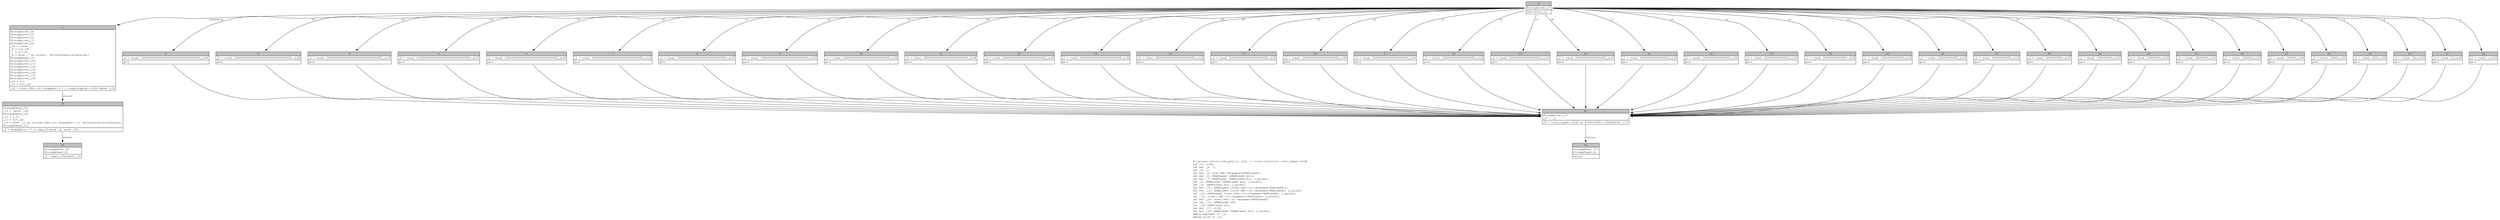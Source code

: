 digraph Mir_0_2670 {
    graph [fontname="Courier, monospace"];
    node [fontname="Courier, monospace"];
    edge [fontname="Courier, monospace"];
    label=<fn prices::utils::ten_pow(_1: u32) -&gt; utils::fraction::uint_types::U128<br align="left"/>let _2: u128;<br align="left"/>let mut _3: !;<br align="left"/>let _4: !;<br align="left"/>let mut _5: std::fmt::Arguments&lt;ReErased&gt;;<br align="left"/>let mut _6: &amp;ReErased [&amp;ReErased str];<br align="left"/>let mut _7: &amp;ReErased [&amp;ReErased str; 1_usize];<br align="left"/>let _8: &amp;ReErased [&amp;ReErased str; 1_usize];<br align="left"/>let _9: [&amp;ReErased str; 1_usize];<br align="left"/>let mut _10: &amp;ReErased [core::fmt::rt::Argument&lt;ReErased&gt;];<br align="left"/>let mut _11: &amp;ReErased [core::fmt::rt::Argument&lt;ReErased&gt;; 1_usize];<br align="left"/>let _12: &amp;ReErased [core::fmt::rt::Argument&lt;ReErased&gt;; 1_usize];<br align="left"/>let _13: [core::fmt::rt::Argument&lt;ReErased&gt;; 1_usize];<br align="left"/>let mut _14: core::fmt::rt::Argument&lt;ReErased&gt;;<br align="left"/>let mut _15: &amp;ReErased u32;<br align="left"/>let _16: &amp;ReErased u32;<br align="left"/>let mut _17: u128;<br align="left"/>let mut _18: &amp;ReErased [&amp;ReErased str; 1_usize];<br align="left"/>debug exponent =&gt; _1;<br align="left"/>debug value =&gt; _2;<br align="left"/>>;
    bb0__0_2670 [shape="none", label=<<table border="0" cellborder="1" cellspacing="0"><tr><td bgcolor="gray" align="center" colspan="1">0</td></tr><tr><td align="left" balign="left">StorageLive(_2)<br/></td></tr><tr><td align="left">switchInt(_1)</td></tr></table>>];
    bb1__0_2670 [shape="none", label=<<table border="0" cellborder="1" cellspacing="0"><tr><td bgcolor="gray" align="center" colspan="1">1</td></tr><tr><td align="left" balign="left">StorageLive(_4)<br/>StorageLive(_5)<br/>StorageLive(_6)<br/>StorageLive(_7)<br/>StorageLive(_8)<br/>_18 = const _<br/>_8 = &amp;(*_18)<br/>_7 = &amp;(*_8)<br/>_6 = move _7 as &amp;[&amp;str] (PointerCoercion(Unsize))<br/>StorageDead(_7)<br/>StorageLive(_10)<br/>StorageLive(_11)<br/>StorageLive(_12)<br/>StorageLive(_13)<br/>StorageLive(_14)<br/>StorageLive(_15)<br/>StorageLive(_16)<br/>_16 = &amp;_1<br/>_15 = &amp;(*_16)<br/></td></tr><tr><td align="left">_14 = core::fmt::rt::Argument::&lt;'_&gt;::new_display::&lt;u32&gt;(move _15)</td></tr></table>>];
    bb2__0_2670 [shape="none", label=<<table border="0" cellborder="1" cellspacing="0"><tr><td bgcolor="gray" align="center" colspan="1">2</td></tr><tr><td align="left" balign="left">_2 = const 1000000000000000000000000000000000000_u128<br/></td></tr><tr><td align="left">goto</td></tr></table>>];
    bb3__0_2670 [shape="none", label=<<table border="0" cellborder="1" cellspacing="0"><tr><td bgcolor="gray" align="center" colspan="1">3</td></tr><tr><td align="left" balign="left">_2 = const 100000000000000000000000000000000000_u128<br/></td></tr><tr><td align="left">goto</td></tr></table>>];
    bb4__0_2670 [shape="none", label=<<table border="0" cellborder="1" cellspacing="0"><tr><td bgcolor="gray" align="center" colspan="1">4</td></tr><tr><td align="left" balign="left">_2 = const 10000000000000000000000000000000000_u128<br/></td></tr><tr><td align="left">goto</td></tr></table>>];
    bb5__0_2670 [shape="none", label=<<table border="0" cellborder="1" cellspacing="0"><tr><td bgcolor="gray" align="center" colspan="1">5</td></tr><tr><td align="left" balign="left">_2 = const 1000000000000000000000000000000000_u128<br/></td></tr><tr><td align="left">goto</td></tr></table>>];
    bb6__0_2670 [shape="none", label=<<table border="0" cellborder="1" cellspacing="0"><tr><td bgcolor="gray" align="center" colspan="1">6</td></tr><tr><td align="left" balign="left">_2 = const 100000000000000000000000000000000_u128<br/></td></tr><tr><td align="left">goto</td></tr></table>>];
    bb7__0_2670 [shape="none", label=<<table border="0" cellborder="1" cellspacing="0"><tr><td bgcolor="gray" align="center" colspan="1">7</td></tr><tr><td align="left" balign="left">_2 = const 10000000000000000000000000000000_u128<br/></td></tr><tr><td align="left">goto</td></tr></table>>];
    bb8__0_2670 [shape="none", label=<<table border="0" cellborder="1" cellspacing="0"><tr><td bgcolor="gray" align="center" colspan="1">8</td></tr><tr><td align="left" balign="left">_2 = const 1000000000000000000000000000000_u128<br/></td></tr><tr><td align="left">goto</td></tr></table>>];
    bb9__0_2670 [shape="none", label=<<table border="0" cellborder="1" cellspacing="0"><tr><td bgcolor="gray" align="center" colspan="1">9</td></tr><tr><td align="left" balign="left">_2 = const 100000000000000000000000000000_u128<br/></td></tr><tr><td align="left">goto</td></tr></table>>];
    bb10__0_2670 [shape="none", label=<<table border="0" cellborder="1" cellspacing="0"><tr><td bgcolor="gray" align="center" colspan="1">10</td></tr><tr><td align="left" balign="left">_2 = const 10000000000000000000000000000_u128<br/></td></tr><tr><td align="left">goto</td></tr></table>>];
    bb11__0_2670 [shape="none", label=<<table border="0" cellborder="1" cellspacing="0"><tr><td bgcolor="gray" align="center" colspan="1">11</td></tr><tr><td align="left" balign="left">_2 = const 1000000000000000000000000000_u128<br/></td></tr><tr><td align="left">goto</td></tr></table>>];
    bb12__0_2670 [shape="none", label=<<table border="0" cellborder="1" cellspacing="0"><tr><td bgcolor="gray" align="center" colspan="1">12</td></tr><tr><td align="left" balign="left">_2 = const 100000000000000000000000000_u128<br/></td></tr><tr><td align="left">goto</td></tr></table>>];
    bb13__0_2670 [shape="none", label=<<table border="0" cellborder="1" cellspacing="0"><tr><td bgcolor="gray" align="center" colspan="1">13</td></tr><tr><td align="left" balign="left">_2 = const 10000000000000000000000000_u128<br/></td></tr><tr><td align="left">goto</td></tr></table>>];
    bb14__0_2670 [shape="none", label=<<table border="0" cellborder="1" cellspacing="0"><tr><td bgcolor="gray" align="center" colspan="1">14</td></tr><tr><td align="left" balign="left">_2 = const 1000000000000000000000000_u128<br/></td></tr><tr><td align="left">goto</td></tr></table>>];
    bb15__0_2670 [shape="none", label=<<table border="0" cellborder="1" cellspacing="0"><tr><td bgcolor="gray" align="center" colspan="1">15</td></tr><tr><td align="left" balign="left">_2 = const 100000000000000000000000_u128<br/></td></tr><tr><td align="left">goto</td></tr></table>>];
    bb16__0_2670 [shape="none", label=<<table border="0" cellborder="1" cellspacing="0"><tr><td bgcolor="gray" align="center" colspan="1">16</td></tr><tr><td align="left" balign="left">_2 = const 10000000000000000000000_u128<br/></td></tr><tr><td align="left">goto</td></tr></table>>];
    bb17__0_2670 [shape="none", label=<<table border="0" cellborder="1" cellspacing="0"><tr><td bgcolor="gray" align="center" colspan="1">17</td></tr><tr><td align="left" balign="left">_2 = const 1000000000000000000000_u128<br/></td></tr><tr><td align="left">goto</td></tr></table>>];
    bb18__0_2670 [shape="none", label=<<table border="0" cellborder="1" cellspacing="0"><tr><td bgcolor="gray" align="center" colspan="1">18</td></tr><tr><td align="left" balign="left">_2 = const 100000000000000000000_u128<br/></td></tr><tr><td align="left">goto</td></tr></table>>];
    bb19__0_2670 [shape="none", label=<<table border="0" cellborder="1" cellspacing="0"><tr><td bgcolor="gray" align="center" colspan="1">19</td></tr><tr><td align="left" balign="left">_2 = const 10000000000000000000_u128<br/></td></tr><tr><td align="left">goto</td></tr></table>>];
    bb20__0_2670 [shape="none", label=<<table border="0" cellborder="1" cellspacing="0"><tr><td bgcolor="gray" align="center" colspan="1">20</td></tr><tr><td align="left" balign="left">_2 = const 1000000000000000000_u128<br/></td></tr><tr><td align="left">goto</td></tr></table>>];
    bb21__0_2670 [shape="none", label=<<table border="0" cellborder="1" cellspacing="0"><tr><td bgcolor="gray" align="center" colspan="1">21</td></tr><tr><td align="left" balign="left">_2 = const 100000000000000000_u128<br/></td></tr><tr><td align="left">goto</td></tr></table>>];
    bb22__0_2670 [shape="none", label=<<table border="0" cellborder="1" cellspacing="0"><tr><td bgcolor="gray" align="center" colspan="1">22</td></tr><tr><td align="left" balign="left">_2 = const 10000000000000000_u128<br/></td></tr><tr><td align="left">goto</td></tr></table>>];
    bb23__0_2670 [shape="none", label=<<table border="0" cellborder="1" cellspacing="0"><tr><td bgcolor="gray" align="center" colspan="1">23</td></tr><tr><td align="left" balign="left">_2 = const 1000000000000000_u128<br/></td></tr><tr><td align="left">goto</td></tr></table>>];
    bb24__0_2670 [shape="none", label=<<table border="0" cellborder="1" cellspacing="0"><tr><td bgcolor="gray" align="center" colspan="1">24</td></tr><tr><td align="left" balign="left">_2 = const 100000000000000_u128<br/></td></tr><tr><td align="left">goto</td></tr></table>>];
    bb25__0_2670 [shape="none", label=<<table border="0" cellborder="1" cellspacing="0"><tr><td bgcolor="gray" align="center" colspan="1">25</td></tr><tr><td align="left" balign="left">_2 = const 10000000000000_u128<br/></td></tr><tr><td align="left">goto</td></tr></table>>];
    bb26__0_2670 [shape="none", label=<<table border="0" cellborder="1" cellspacing="0"><tr><td bgcolor="gray" align="center" colspan="1">26</td></tr><tr><td align="left" balign="left">_2 = const 1000000000000_u128<br/></td></tr><tr><td align="left">goto</td></tr></table>>];
    bb27__0_2670 [shape="none", label=<<table border="0" cellborder="1" cellspacing="0"><tr><td bgcolor="gray" align="center" colspan="1">27</td></tr><tr><td align="left" balign="left">_2 = const 100000000000_u128<br/></td></tr><tr><td align="left">goto</td></tr></table>>];
    bb28__0_2670 [shape="none", label=<<table border="0" cellborder="1" cellspacing="0"><tr><td bgcolor="gray" align="center" colspan="1">28</td></tr><tr><td align="left" balign="left">_2 = const 10000000000_u128<br/></td></tr><tr><td align="left">goto</td></tr></table>>];
    bb29__0_2670 [shape="none", label=<<table border="0" cellborder="1" cellspacing="0"><tr><td bgcolor="gray" align="center" colspan="1">29</td></tr><tr><td align="left" balign="left">_2 = const 1000000000_u128<br/></td></tr><tr><td align="left">goto</td></tr></table>>];
    bb30__0_2670 [shape="none", label=<<table border="0" cellborder="1" cellspacing="0"><tr><td bgcolor="gray" align="center" colspan="1">30</td></tr><tr><td align="left" balign="left">_2 = const 100000000_u128<br/></td></tr><tr><td align="left">goto</td></tr></table>>];
    bb31__0_2670 [shape="none", label=<<table border="0" cellborder="1" cellspacing="0"><tr><td bgcolor="gray" align="center" colspan="1">31</td></tr><tr><td align="left" balign="left">_2 = const 10000000_u128<br/></td></tr><tr><td align="left">goto</td></tr></table>>];
    bb32__0_2670 [shape="none", label=<<table border="0" cellborder="1" cellspacing="0"><tr><td bgcolor="gray" align="center" colspan="1">32</td></tr><tr><td align="left" balign="left">_2 = const 1000000_u128<br/></td></tr><tr><td align="left">goto</td></tr></table>>];
    bb33__0_2670 [shape="none", label=<<table border="0" cellborder="1" cellspacing="0"><tr><td bgcolor="gray" align="center" colspan="1">33</td></tr><tr><td align="left" balign="left">_2 = const 100000_u128<br/></td></tr><tr><td align="left">goto</td></tr></table>>];
    bb34__0_2670 [shape="none", label=<<table border="0" cellborder="1" cellspacing="0"><tr><td bgcolor="gray" align="center" colspan="1">34</td></tr><tr><td align="left" balign="left">_2 = const 10000_u128<br/></td></tr><tr><td align="left">goto</td></tr></table>>];
    bb35__0_2670 [shape="none", label=<<table border="0" cellborder="1" cellspacing="0"><tr><td bgcolor="gray" align="center" colspan="1">35</td></tr><tr><td align="left" balign="left">_2 = const 1000_u128<br/></td></tr><tr><td align="left">goto</td></tr></table>>];
    bb36__0_2670 [shape="none", label=<<table border="0" cellborder="1" cellspacing="0"><tr><td bgcolor="gray" align="center" colspan="1">36</td></tr><tr><td align="left" balign="left">_2 = const 100_u128<br/></td></tr><tr><td align="left">goto</td></tr></table>>];
    bb37__0_2670 [shape="none", label=<<table border="0" cellborder="1" cellspacing="0"><tr><td bgcolor="gray" align="center" colspan="1">37</td></tr><tr><td align="left" balign="left">_2 = const 10_u128<br/></td></tr><tr><td align="left">goto</td></tr></table>>];
    bb38__0_2670 [shape="none", label=<<table border="0" cellborder="1" cellspacing="0"><tr><td bgcolor="gray" align="center" colspan="1">38</td></tr><tr><td align="left" balign="left">_2 = const 1_u128<br/></td></tr><tr><td align="left">goto</td></tr></table>>];
    bb39__0_2670 [shape="none", label=<<table border="0" cellborder="1" cellspacing="0"><tr><td bgcolor="gray" align="center" colspan="1">39</td></tr><tr><td align="left" balign="left">StorageDead(_15)<br/>_13 = [move _14]<br/>StorageDead(_14)<br/>_12 = &amp;_13<br/>_11 = &amp;(*_12)<br/>_10 = move _11 as &amp;[core::fmt::rt::Argument&lt;'_&gt;] (PointerCoercion(Unsize))<br/>StorageDead(_11)<br/></td></tr><tr><td align="left">_5 = Arguments::&lt;'_&gt;::new_v1(move _6, move _10)</td></tr></table>>];
    bb40__0_2670 [shape="none", label=<<table border="0" cellborder="1" cellspacing="0"><tr><td bgcolor="gray" align="center" colspan="1">40</td></tr><tr><td align="left" balign="left">StorageDead(_10)<br/>StorageDead(_6)<br/></td></tr><tr><td align="left">_4 = panic_fmt(move _5)</td></tr></table>>];
    bb41__0_2670 [shape="none", label=<<table border="0" cellborder="1" cellspacing="0"><tr><td bgcolor="gray" align="center" colspan="1">41</td></tr><tr><td align="left" balign="left">StorageLive(_17)<br/>_17 = _2<br/></td></tr><tr><td align="left">_0 = &lt;uint_types::U128 as From&lt;u128&gt;&gt;::from(move _17)</td></tr></table>>];
    bb42__0_2670 [shape="none", label=<<table border="0" cellborder="1" cellspacing="0"><tr><td bgcolor="gray" align="center" colspan="1">42</td></tr><tr><td align="left" balign="left">StorageDead(_17)<br/>StorageDead(_2)<br/></td></tr><tr><td align="left">return</td></tr></table>>];
    bb0__0_2670 -> bb2__0_2670 [label="36"];
    bb0__0_2670 -> bb3__0_2670 [label="35"];
    bb0__0_2670 -> bb4__0_2670 [label="34"];
    bb0__0_2670 -> bb5__0_2670 [label="33"];
    bb0__0_2670 -> bb6__0_2670 [label="32"];
    bb0__0_2670 -> bb7__0_2670 [label="31"];
    bb0__0_2670 -> bb8__0_2670 [label="30"];
    bb0__0_2670 -> bb9__0_2670 [label="29"];
    bb0__0_2670 -> bb10__0_2670 [label="28"];
    bb0__0_2670 -> bb11__0_2670 [label="27"];
    bb0__0_2670 -> bb12__0_2670 [label="26"];
    bb0__0_2670 -> bb13__0_2670 [label="25"];
    bb0__0_2670 -> bb14__0_2670 [label="24"];
    bb0__0_2670 -> bb15__0_2670 [label="23"];
    bb0__0_2670 -> bb16__0_2670 [label="22"];
    bb0__0_2670 -> bb17__0_2670 [label="21"];
    bb0__0_2670 -> bb18__0_2670 [label="20"];
    bb0__0_2670 -> bb19__0_2670 [label="19"];
    bb0__0_2670 -> bb20__0_2670 [label="18"];
    bb0__0_2670 -> bb21__0_2670 [label="17"];
    bb0__0_2670 -> bb22__0_2670 [label="16"];
    bb0__0_2670 -> bb23__0_2670 [label="15"];
    bb0__0_2670 -> bb24__0_2670 [label="14"];
    bb0__0_2670 -> bb25__0_2670 [label="13"];
    bb0__0_2670 -> bb26__0_2670 [label="12"];
    bb0__0_2670 -> bb27__0_2670 [label="11"];
    bb0__0_2670 -> bb28__0_2670 [label="10"];
    bb0__0_2670 -> bb29__0_2670 [label="9"];
    bb0__0_2670 -> bb30__0_2670 [label="8"];
    bb0__0_2670 -> bb31__0_2670 [label="7"];
    bb0__0_2670 -> bb32__0_2670 [label="6"];
    bb0__0_2670 -> bb33__0_2670 [label="5"];
    bb0__0_2670 -> bb34__0_2670 [label="4"];
    bb0__0_2670 -> bb35__0_2670 [label="3"];
    bb0__0_2670 -> bb36__0_2670 [label="2"];
    bb0__0_2670 -> bb37__0_2670 [label="1"];
    bb0__0_2670 -> bb38__0_2670 [label="0"];
    bb0__0_2670 -> bb1__0_2670 [label="otherwise"];
    bb1__0_2670 -> bb39__0_2670 [label="return"];
    bb2__0_2670 -> bb41__0_2670 [label=""];
    bb3__0_2670 -> bb41__0_2670 [label=""];
    bb4__0_2670 -> bb41__0_2670 [label=""];
    bb5__0_2670 -> bb41__0_2670 [label=""];
    bb6__0_2670 -> bb41__0_2670 [label=""];
    bb7__0_2670 -> bb41__0_2670 [label=""];
    bb8__0_2670 -> bb41__0_2670 [label=""];
    bb9__0_2670 -> bb41__0_2670 [label=""];
    bb10__0_2670 -> bb41__0_2670 [label=""];
    bb11__0_2670 -> bb41__0_2670 [label=""];
    bb12__0_2670 -> bb41__0_2670 [label=""];
    bb13__0_2670 -> bb41__0_2670 [label=""];
    bb14__0_2670 -> bb41__0_2670 [label=""];
    bb15__0_2670 -> bb41__0_2670 [label=""];
    bb16__0_2670 -> bb41__0_2670 [label=""];
    bb17__0_2670 -> bb41__0_2670 [label=""];
    bb18__0_2670 -> bb41__0_2670 [label=""];
    bb19__0_2670 -> bb41__0_2670 [label=""];
    bb20__0_2670 -> bb41__0_2670 [label=""];
    bb21__0_2670 -> bb41__0_2670 [label=""];
    bb22__0_2670 -> bb41__0_2670 [label=""];
    bb23__0_2670 -> bb41__0_2670 [label=""];
    bb24__0_2670 -> bb41__0_2670 [label=""];
    bb25__0_2670 -> bb41__0_2670 [label=""];
    bb26__0_2670 -> bb41__0_2670 [label=""];
    bb27__0_2670 -> bb41__0_2670 [label=""];
    bb28__0_2670 -> bb41__0_2670 [label=""];
    bb29__0_2670 -> bb41__0_2670 [label=""];
    bb30__0_2670 -> bb41__0_2670 [label=""];
    bb31__0_2670 -> bb41__0_2670 [label=""];
    bb32__0_2670 -> bb41__0_2670 [label=""];
    bb33__0_2670 -> bb41__0_2670 [label=""];
    bb34__0_2670 -> bb41__0_2670 [label=""];
    bb35__0_2670 -> bb41__0_2670 [label=""];
    bb36__0_2670 -> bb41__0_2670 [label=""];
    bb37__0_2670 -> bb41__0_2670 [label=""];
    bb38__0_2670 -> bb41__0_2670 [label=""];
    bb39__0_2670 -> bb40__0_2670 [label="return"];
    bb41__0_2670 -> bb42__0_2670 [label="return"];
}
